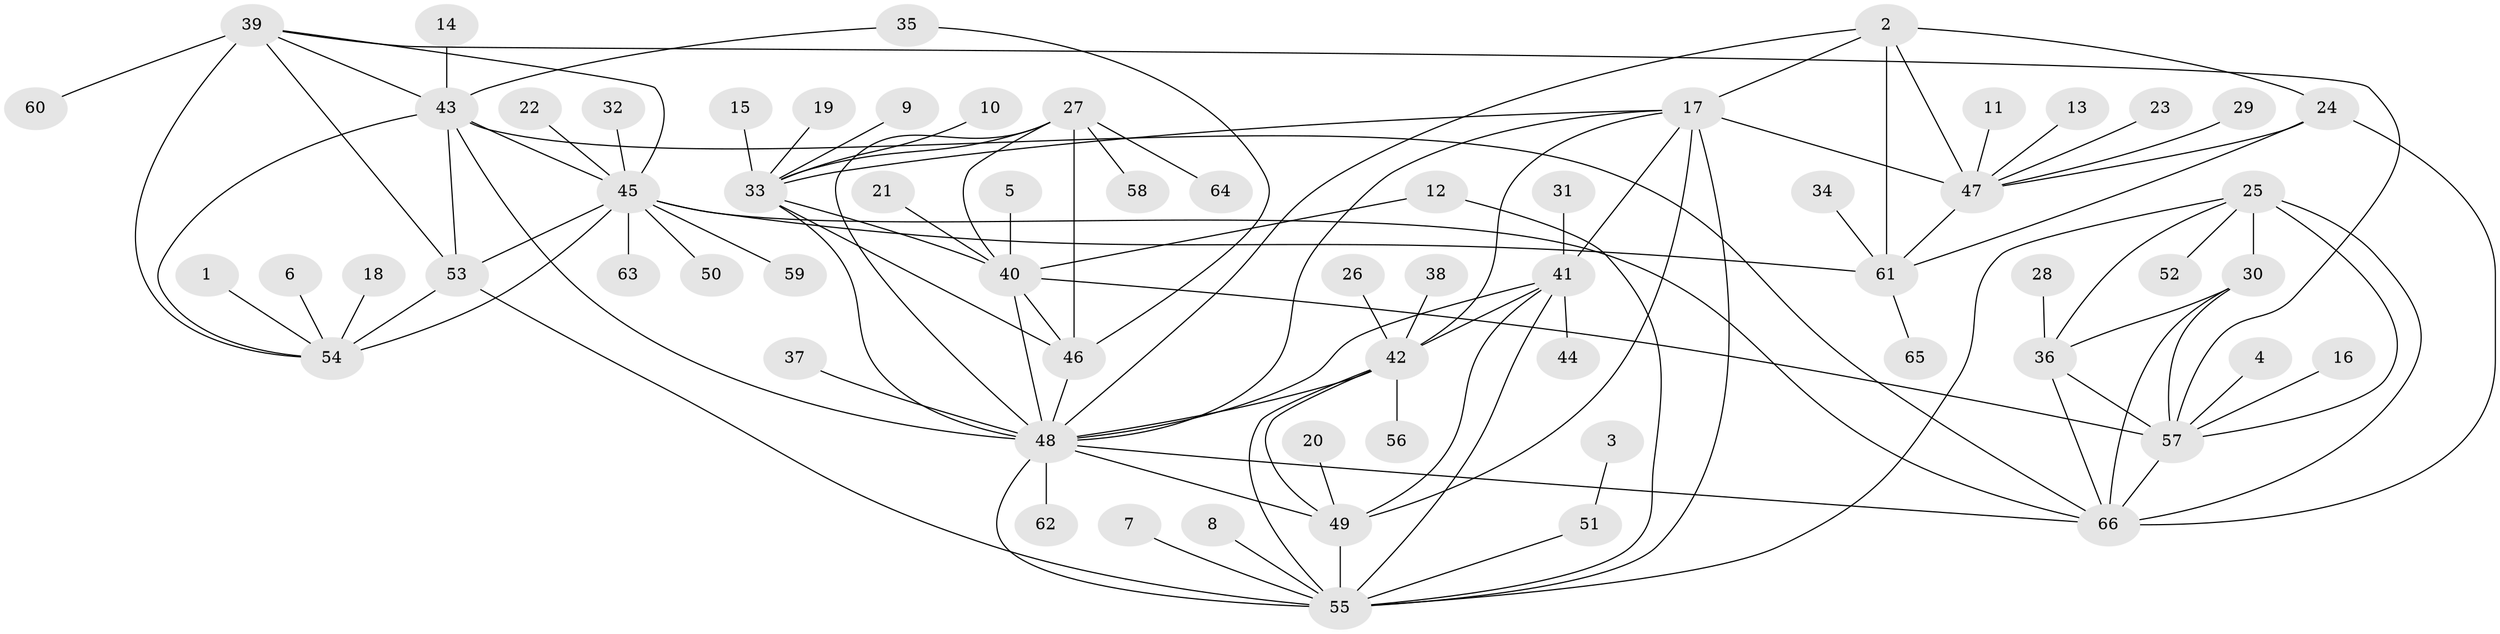 // original degree distribution, {7: 0.046875, 8: 0.0703125, 9: 0.03125, 12: 0.015625, 11: 0.0078125, 5: 0.0078125, 10: 0.0234375, 6: 0.015625, 14: 0.0078125, 13: 0.0078125, 1: 0.625, 2: 0.109375, 4: 0.0078125, 3: 0.0234375}
// Generated by graph-tools (version 1.1) at 2025/26/03/09/25 03:26:49]
// undirected, 66 vertices, 109 edges
graph export_dot {
graph [start="1"]
  node [color=gray90,style=filled];
  1;
  2;
  3;
  4;
  5;
  6;
  7;
  8;
  9;
  10;
  11;
  12;
  13;
  14;
  15;
  16;
  17;
  18;
  19;
  20;
  21;
  22;
  23;
  24;
  25;
  26;
  27;
  28;
  29;
  30;
  31;
  32;
  33;
  34;
  35;
  36;
  37;
  38;
  39;
  40;
  41;
  42;
  43;
  44;
  45;
  46;
  47;
  48;
  49;
  50;
  51;
  52;
  53;
  54;
  55;
  56;
  57;
  58;
  59;
  60;
  61;
  62;
  63;
  64;
  65;
  66;
  1 -- 54 [weight=1.0];
  2 -- 17 [weight=1.0];
  2 -- 24 [weight=2.0];
  2 -- 47 [weight=2.0];
  2 -- 48 [weight=1.0];
  2 -- 61 [weight=4.0];
  3 -- 51 [weight=1.0];
  4 -- 57 [weight=1.0];
  5 -- 40 [weight=1.0];
  6 -- 54 [weight=1.0];
  7 -- 55 [weight=1.0];
  8 -- 55 [weight=1.0];
  9 -- 33 [weight=1.0];
  10 -- 33 [weight=1.0];
  11 -- 47 [weight=1.0];
  12 -- 40 [weight=1.0];
  12 -- 55 [weight=1.0];
  13 -- 47 [weight=1.0];
  14 -- 43 [weight=1.0];
  15 -- 33 [weight=1.0];
  16 -- 57 [weight=1.0];
  17 -- 33 [weight=1.0];
  17 -- 41 [weight=1.0];
  17 -- 42 [weight=1.0];
  17 -- 47 [weight=1.0];
  17 -- 48 [weight=1.0];
  17 -- 49 [weight=1.0];
  17 -- 55 [weight=1.0];
  18 -- 54 [weight=1.0];
  19 -- 33 [weight=1.0];
  20 -- 49 [weight=1.0];
  21 -- 40 [weight=1.0];
  22 -- 45 [weight=1.0];
  23 -- 47 [weight=1.0];
  24 -- 47 [weight=1.0];
  24 -- 61 [weight=2.0];
  24 -- 66 [weight=1.0];
  25 -- 30 [weight=1.0];
  25 -- 36 [weight=1.0];
  25 -- 52 [weight=1.0];
  25 -- 55 [weight=1.0];
  25 -- 57 [weight=2.0];
  25 -- 66 [weight=1.0];
  26 -- 42 [weight=1.0];
  27 -- 33 [weight=1.0];
  27 -- 40 [weight=2.0];
  27 -- 46 [weight=1.0];
  27 -- 48 [weight=1.0];
  27 -- 58 [weight=1.0];
  27 -- 64 [weight=1.0];
  28 -- 36 [weight=1.0];
  29 -- 47 [weight=1.0];
  30 -- 36 [weight=1.0];
  30 -- 57 [weight=2.0];
  30 -- 66 [weight=1.0];
  31 -- 41 [weight=1.0];
  32 -- 45 [weight=1.0];
  33 -- 40 [weight=2.0];
  33 -- 46 [weight=1.0];
  33 -- 48 [weight=1.0];
  34 -- 61 [weight=1.0];
  35 -- 43 [weight=1.0];
  35 -- 46 [weight=1.0];
  36 -- 57 [weight=2.0];
  36 -- 66 [weight=1.0];
  37 -- 48 [weight=1.0];
  38 -- 42 [weight=1.0];
  39 -- 43 [weight=1.0];
  39 -- 45 [weight=1.0];
  39 -- 53 [weight=2.0];
  39 -- 54 [weight=1.0];
  39 -- 57 [weight=1.0];
  39 -- 60 [weight=1.0];
  40 -- 46 [weight=2.0];
  40 -- 48 [weight=2.0];
  40 -- 57 [weight=1.0];
  41 -- 42 [weight=1.0];
  41 -- 44 [weight=1.0];
  41 -- 48 [weight=1.0];
  41 -- 49 [weight=1.0];
  41 -- 55 [weight=1.0];
  42 -- 48 [weight=1.0];
  42 -- 49 [weight=1.0];
  42 -- 55 [weight=1.0];
  42 -- 56 [weight=1.0];
  43 -- 45 [weight=1.0];
  43 -- 48 [weight=1.0];
  43 -- 53 [weight=2.0];
  43 -- 54 [weight=1.0];
  43 -- 66 [weight=1.0];
  45 -- 50 [weight=1.0];
  45 -- 53 [weight=2.0];
  45 -- 54 [weight=1.0];
  45 -- 59 [weight=1.0];
  45 -- 61 [weight=1.0];
  45 -- 63 [weight=1.0];
  45 -- 66 [weight=1.0];
  46 -- 48 [weight=1.0];
  47 -- 61 [weight=2.0];
  48 -- 49 [weight=1.0];
  48 -- 55 [weight=1.0];
  48 -- 62 [weight=1.0];
  48 -- 66 [weight=1.0];
  49 -- 55 [weight=1.0];
  51 -- 55 [weight=1.0];
  53 -- 54 [weight=2.0];
  53 -- 55 [weight=1.0];
  57 -- 66 [weight=2.0];
  61 -- 65 [weight=1.0];
}

